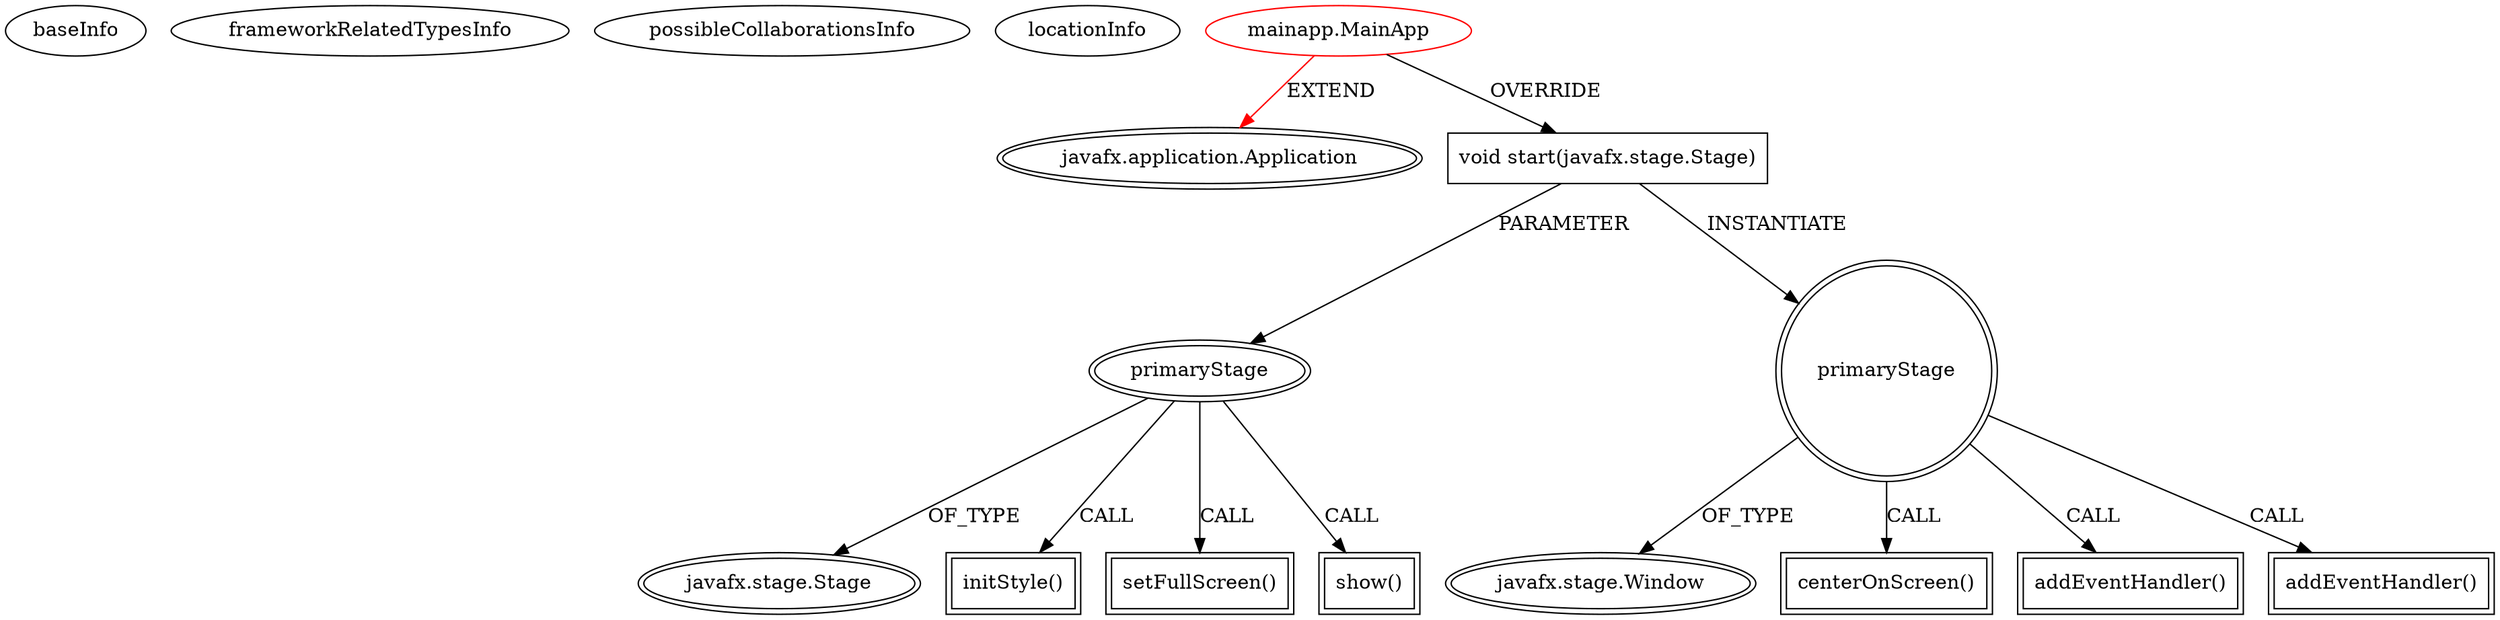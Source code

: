 digraph {
baseInfo[graphId=2584,category="extension_graph",isAnonymous=false,possibleRelation=false]
frameworkRelatedTypesInfo[0="javafx.application.Application"]
possibleCollaborationsInfo[]
locationInfo[projectName="dracoix-CSCE401",filePath="/dracoix-CSCE401/CSCE401-master/eyeofsauron/mainapp/src/mainapp/MainApp.java",contextSignature="MainApp",graphId="2584"]
0[label="mainapp.MainApp",vertexType="ROOT_CLIENT_CLASS_DECLARATION",isFrameworkType=false,color=red]
1[label="javafx.application.Application",vertexType="FRAMEWORK_CLASS_TYPE",isFrameworkType=true,peripheries=2]
2[label="void start(javafx.stage.Stage)",vertexType="OVERRIDING_METHOD_DECLARATION",isFrameworkType=false,shape=box]
3[label="primaryStage",vertexType="PARAMETER_DECLARATION",isFrameworkType=true,peripheries=2]
4[label="javafx.stage.Stage",vertexType="FRAMEWORK_CLASS_TYPE",isFrameworkType=true,peripheries=2]
6[label="initStyle()",vertexType="INSIDE_CALL",isFrameworkType=true,peripheries=2,shape=box]
7[label="primaryStage",vertexType="VARIABLE_EXPRESION",isFrameworkType=true,peripheries=2,shape=circle]
9[label="javafx.stage.Window",vertexType="FRAMEWORK_CLASS_TYPE",isFrameworkType=true,peripheries=2]
8[label="centerOnScreen()",vertexType="INSIDE_CALL",isFrameworkType=true,peripheries=2,shape=box]
11[label="setFullScreen()",vertexType="INSIDE_CALL",isFrameworkType=true,peripheries=2,shape=box]
13[label="addEventHandler()",vertexType="INSIDE_CALL",isFrameworkType=true,peripheries=2,shape=box]
15[label="addEventHandler()",vertexType="INSIDE_CALL",isFrameworkType=true,peripheries=2,shape=box]
17[label="show()",vertexType="INSIDE_CALL",isFrameworkType=true,peripheries=2,shape=box]
0->1[label="EXTEND",color=red]
0->2[label="OVERRIDE"]
3->4[label="OF_TYPE"]
2->3[label="PARAMETER"]
3->6[label="CALL"]
2->7[label="INSTANTIATE"]
7->9[label="OF_TYPE"]
7->8[label="CALL"]
3->11[label="CALL"]
7->13[label="CALL"]
7->15[label="CALL"]
3->17[label="CALL"]
}
